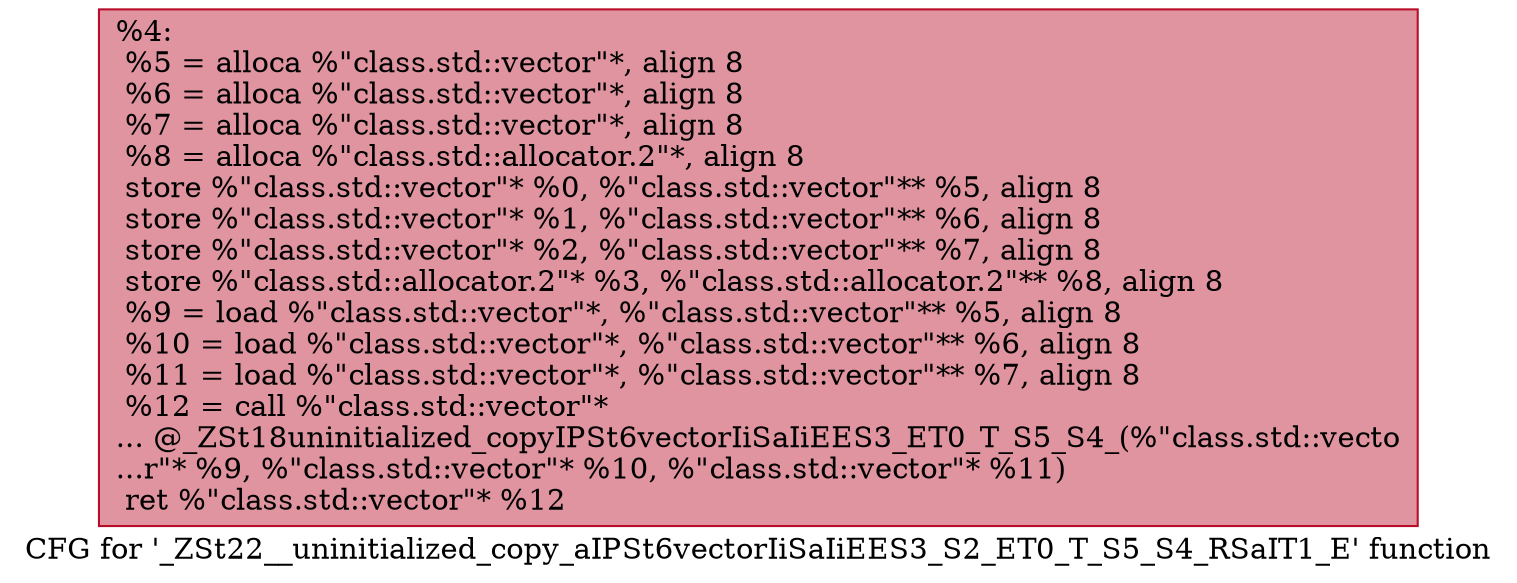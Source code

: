 digraph "CFG for '_ZSt22__uninitialized_copy_aIPSt6vectorIiSaIiEES3_S2_ET0_T_S5_S4_RSaIT1_E' function" {
	label="CFG for '_ZSt22__uninitialized_copy_aIPSt6vectorIiSaIiEES3_S2_ET0_T_S5_S4_RSaIT1_E' function";

	Node0x559aeab3ae90 [shape=record,color="#b70d28ff", style=filled, fillcolor="#b70d2870",label="{%4:\l  %5 = alloca %\"class.std::vector\"*, align 8\l  %6 = alloca %\"class.std::vector\"*, align 8\l  %7 = alloca %\"class.std::vector\"*, align 8\l  %8 = alloca %\"class.std::allocator.2\"*, align 8\l  store %\"class.std::vector\"* %0, %\"class.std::vector\"** %5, align 8\l  store %\"class.std::vector\"* %1, %\"class.std::vector\"** %6, align 8\l  store %\"class.std::vector\"* %2, %\"class.std::vector\"** %7, align 8\l  store %\"class.std::allocator.2\"* %3, %\"class.std::allocator.2\"** %8, align 8\l  %9 = load %\"class.std::vector\"*, %\"class.std::vector\"** %5, align 8\l  %10 = load %\"class.std::vector\"*, %\"class.std::vector\"** %6, align 8\l  %11 = load %\"class.std::vector\"*, %\"class.std::vector\"** %7, align 8\l  %12 = call %\"class.std::vector\"*\l... @_ZSt18uninitialized_copyIPSt6vectorIiSaIiEES3_ET0_T_S5_S4_(%\"class.std::vecto\l...r\"* %9, %\"class.std::vector\"* %10, %\"class.std::vector\"* %11)\l  ret %\"class.std::vector\"* %12\l}"];
}
